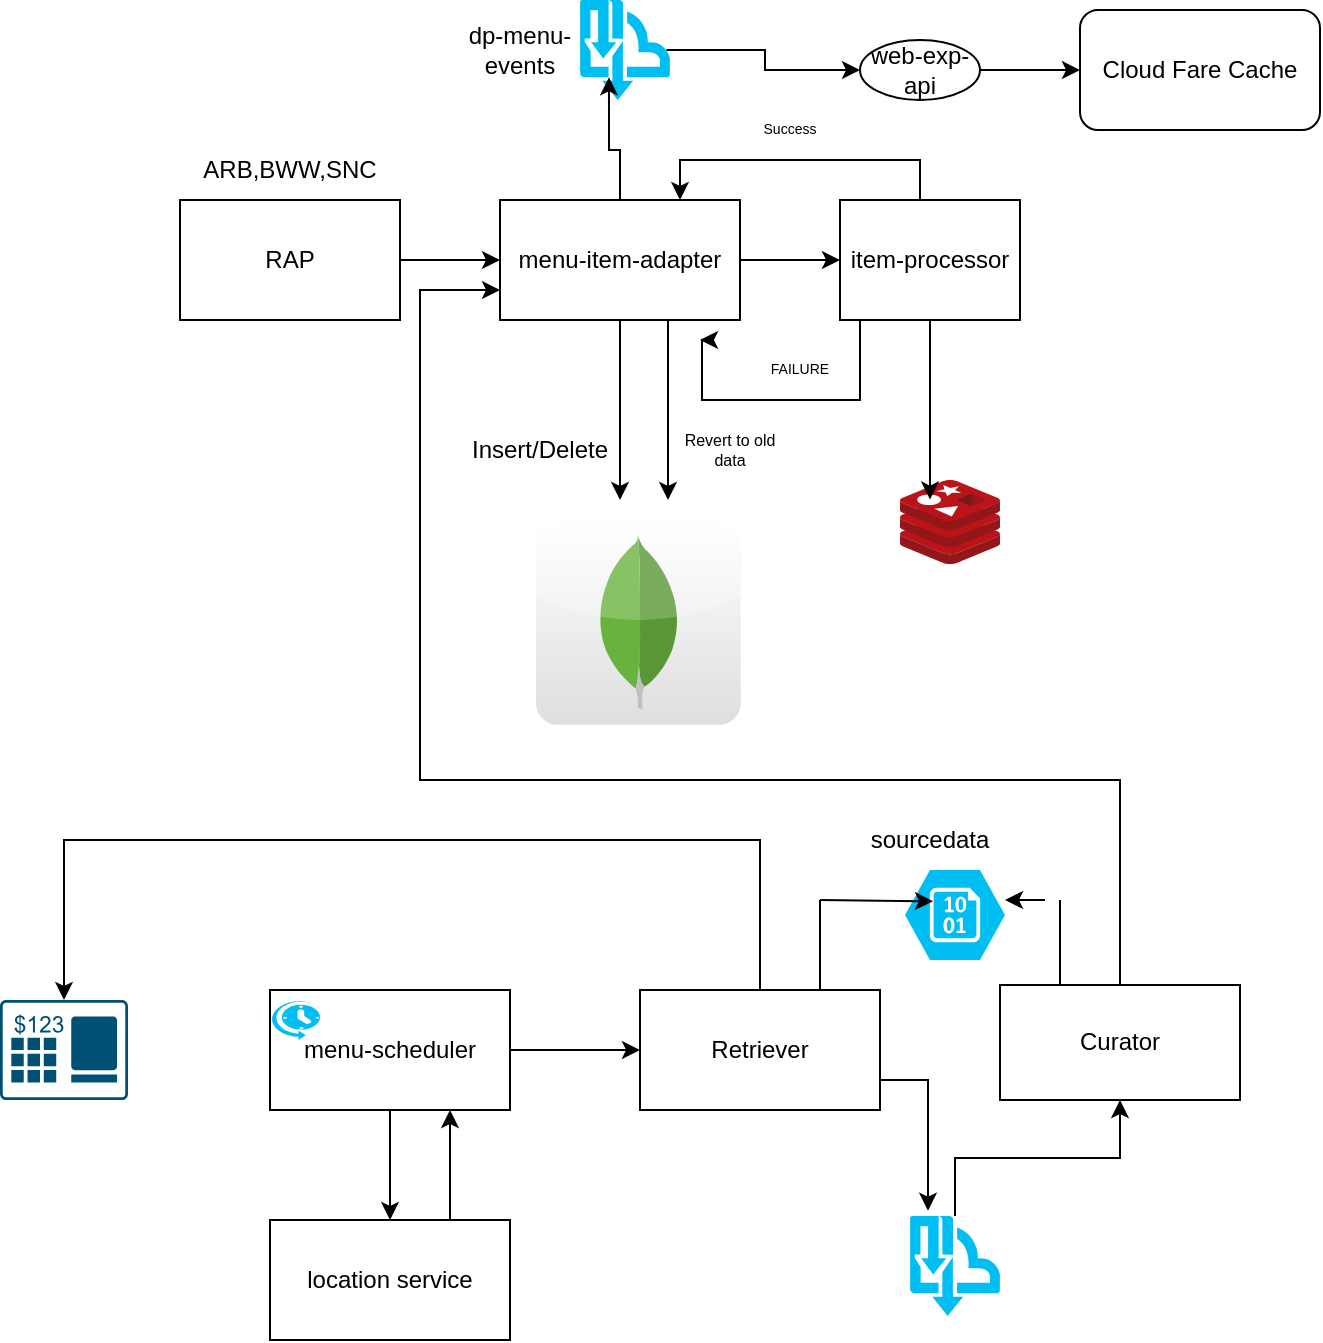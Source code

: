<mxfile version="25.0.3">
  <diagram name="Page-1" id="b0KYnCoXIlb_PHSSbA_m">
    <mxGraphModel dx="794" dy="458" grid="1" gridSize="10" guides="1" tooltips="1" connect="1" arrows="1" fold="1" page="1" pageScale="1" pageWidth="850" pageHeight="1100" math="0" shadow="0">
      <root>
        <mxCell id="0" />
        <mxCell id="1" parent="0" />
        <mxCell id="yfFJLknTkizyPdS-e0Tf-38" style="edgeStyle=orthogonalEdgeStyle;rounded=0;orthogonalLoop=1;jettySize=auto;html=1;entryX=0;entryY=0.5;entryDx=0;entryDy=0;" parent="1" source="yfFJLknTkizyPdS-e0Tf-2" target="yfFJLknTkizyPdS-e0Tf-4" edge="1">
          <mxGeometry relative="1" as="geometry" />
        </mxCell>
        <mxCell id="yfFJLknTkizyPdS-e0Tf-2" value="RAP" style="rounded=0;whiteSpace=wrap;html=1;" parent="1" vertex="1">
          <mxGeometry x="120" y="170" width="110" height="60" as="geometry" />
        </mxCell>
        <mxCell id="yfFJLknTkizyPdS-e0Tf-6" style="edgeStyle=orthogonalEdgeStyle;rounded=0;orthogonalLoop=1;jettySize=auto;html=1;" parent="1" source="yfFJLknTkizyPdS-e0Tf-4" edge="1">
          <mxGeometry relative="1" as="geometry">
            <mxPoint x="340" y="320" as="targetPoint" />
          </mxGeometry>
        </mxCell>
        <mxCell id="yfFJLknTkizyPdS-e0Tf-17" value="" style="edgeStyle=orthogonalEdgeStyle;rounded=0;orthogonalLoop=1;jettySize=auto;html=1;" parent="1" source="yfFJLknTkizyPdS-e0Tf-4" target="yfFJLknTkizyPdS-e0Tf-9" edge="1">
          <mxGeometry relative="1" as="geometry" />
        </mxCell>
        <mxCell id="yfFJLknTkizyPdS-e0Tf-4" value="menu-item-adapter" style="rounded=0;whiteSpace=wrap;html=1;" parent="1" vertex="1">
          <mxGeometry x="280" y="170" width="120" height="60" as="geometry" />
        </mxCell>
        <mxCell id="yfFJLknTkizyPdS-e0Tf-5" value="" style="dashed=0;outlineConnect=0;html=1;align=center;labelPosition=center;verticalLabelPosition=bottom;verticalAlign=top;shape=mxgraph.webicons.mongodb;gradientColor=#DFDEDE" parent="1" vertex="1">
          <mxGeometry x="298" y="330" width="102.4" height="102.4" as="geometry" />
        </mxCell>
        <mxCell id="yfFJLknTkizyPdS-e0Tf-7" value="Insert/Delete" style="text;html=1;align=center;verticalAlign=middle;whiteSpace=wrap;rounded=0;" parent="1" vertex="1">
          <mxGeometry x="270" y="280" width="60" height="30" as="geometry" />
        </mxCell>
        <mxCell id="yfFJLknTkizyPdS-e0Tf-19" style="edgeStyle=orthogonalEdgeStyle;rounded=0;orthogonalLoop=1;jettySize=auto;html=1;" parent="1" source="yfFJLknTkizyPdS-e0Tf-9" edge="1">
          <mxGeometry relative="1" as="geometry">
            <mxPoint x="380" y="240" as="targetPoint" />
            <Array as="points">
              <mxPoint x="460" y="270" />
              <mxPoint x="381" y="270" />
            </Array>
          </mxGeometry>
        </mxCell>
        <mxCell id="yfFJLknTkizyPdS-e0Tf-32" style="edgeStyle=orthogonalEdgeStyle;rounded=0;orthogonalLoop=1;jettySize=auto;html=1;entryX=0.75;entryY=0;entryDx=0;entryDy=0;" parent="1" source="yfFJLknTkizyPdS-e0Tf-9" target="yfFJLknTkizyPdS-e0Tf-4" edge="1">
          <mxGeometry relative="1" as="geometry">
            <Array as="points">
              <mxPoint x="490" y="150" />
              <mxPoint x="370" y="150" />
            </Array>
          </mxGeometry>
        </mxCell>
        <mxCell id="yfFJLknTkizyPdS-e0Tf-9" value="item-processor" style="rounded=0;whiteSpace=wrap;html=1;" parent="1" vertex="1">
          <mxGeometry x="450" y="170" width="90" height="60" as="geometry" />
        </mxCell>
        <mxCell id="yfFJLknTkizyPdS-e0Tf-10" value="" style="image;sketch=0;aspect=fixed;html=1;points=[];align=center;fontSize=12;image=img/lib/mscae/Cache_Redis_Product.svg;" parent="1" vertex="1">
          <mxGeometry x="480" y="310" width="50" height="42" as="geometry" />
        </mxCell>
        <mxCell id="yfFJLknTkizyPdS-e0Tf-20" value="FAILURE" style="text;html=1;align=center;verticalAlign=middle;whiteSpace=wrap;rounded=0;fontSize=7;" parent="1" vertex="1">
          <mxGeometry x="400.4" y="240" width="60" height="30" as="geometry" />
        </mxCell>
        <mxCell id="yfFJLknTkizyPdS-e0Tf-22" style="edgeStyle=orthogonalEdgeStyle;rounded=0;orthogonalLoop=1;jettySize=auto;html=1;entryX=0.3;entryY=0.233;entryDx=0;entryDy=0;entryPerimeter=0;" parent="1" source="yfFJLknTkizyPdS-e0Tf-9" target="yfFJLknTkizyPdS-e0Tf-10" edge="1">
          <mxGeometry relative="1" as="geometry" />
        </mxCell>
        <mxCell id="yfFJLknTkizyPdS-e0Tf-27" style="edgeStyle=orthogonalEdgeStyle;rounded=0;orthogonalLoop=1;jettySize=auto;html=1;exitX=0.96;exitY=0.5;exitDx=0;exitDy=0;exitPerimeter=0;" parent="1" source="yfFJLknTkizyPdS-e0Tf-23" target="yfFJLknTkizyPdS-e0Tf-26" edge="1">
          <mxGeometry relative="1" as="geometry" />
        </mxCell>
        <mxCell id="yfFJLknTkizyPdS-e0Tf-23" value="" style="verticalLabelPosition=bottom;html=1;verticalAlign=top;align=center;strokeColor=none;fillColor=#00BEF2;shape=mxgraph.azure.service_bus_topics_and_subscriptions;pointerEvents=1;" parent="1" vertex="1">
          <mxGeometry x="320" y="70" width="45" height="50" as="geometry" />
        </mxCell>
        <mxCell id="yfFJLknTkizyPdS-e0Tf-28" style="edgeStyle=orthogonalEdgeStyle;rounded=0;orthogonalLoop=1;jettySize=auto;html=1;" parent="1" source="yfFJLknTkizyPdS-e0Tf-26" target="yfFJLknTkizyPdS-e0Tf-29" edge="1">
          <mxGeometry relative="1" as="geometry">
            <mxPoint x="580" y="105" as="targetPoint" />
          </mxGeometry>
        </mxCell>
        <mxCell id="yfFJLknTkizyPdS-e0Tf-26" value="web-exp-api" style="ellipse;whiteSpace=wrap;html=1;" parent="1" vertex="1">
          <mxGeometry x="460" y="90" width="60" height="30" as="geometry" />
        </mxCell>
        <mxCell id="yfFJLknTkizyPdS-e0Tf-29" value="Cloud Fare Cache" style="rounded=1;whiteSpace=wrap;html=1;" parent="1" vertex="1">
          <mxGeometry x="570" y="75" width="120" height="60" as="geometry" />
        </mxCell>
        <mxCell id="yfFJLknTkizyPdS-e0Tf-30" style="edgeStyle=orthogonalEdgeStyle;rounded=0;orthogonalLoop=1;jettySize=auto;html=1;exitX=0.5;exitY=0;exitDx=0;exitDy=0;entryX=0.322;entryY=0.773;entryDx=0;entryDy=0;entryPerimeter=0;" parent="1" source="yfFJLknTkizyPdS-e0Tf-4" target="yfFJLknTkizyPdS-e0Tf-23" edge="1">
          <mxGeometry relative="1" as="geometry" />
        </mxCell>
        <mxCell id="yfFJLknTkizyPdS-e0Tf-33" value="Success" style="text;html=1;align=center;verticalAlign=middle;whiteSpace=wrap;rounded=0;fontSize=7;" parent="1" vertex="1">
          <mxGeometry x="395" y="120" width="60" height="30" as="geometry" />
        </mxCell>
        <mxCell id="yfFJLknTkizyPdS-e0Tf-34" value="" style="endArrow=classic;html=1;rounded=0;exitX=0.7;exitY=1;exitDx=0;exitDy=0;exitPerimeter=0;" parent="1" source="yfFJLknTkizyPdS-e0Tf-4" edge="1">
          <mxGeometry width="50" height="50" relative="1" as="geometry">
            <mxPoint x="560" y="240" as="sourcePoint" />
            <mxPoint x="364" y="320" as="targetPoint" />
          </mxGeometry>
        </mxCell>
        <mxCell id="yfFJLknTkizyPdS-e0Tf-35" value="Revert to old data" style="text;html=1;align=center;verticalAlign=middle;whiteSpace=wrap;rounded=0;fontSize=8;" parent="1" vertex="1">
          <mxGeometry x="365" y="280" width="60" height="30" as="geometry" />
        </mxCell>
        <mxCell id="yfFJLknTkizyPdS-e0Tf-37" value="dp-menu-events" style="text;html=1;align=center;verticalAlign=middle;whiteSpace=wrap;rounded=0;" parent="1" vertex="1">
          <mxGeometry x="260" y="80" width="60" height="30" as="geometry" />
        </mxCell>
        <mxCell id="T91lukvXb_u0VzmzpXXl-1" value="ARB,BWW,SNC" style="text;html=1;align=center;verticalAlign=middle;whiteSpace=wrap;rounded=0;" vertex="1" parent="1">
          <mxGeometry x="145" y="140" width="60" height="30" as="geometry" />
        </mxCell>
        <mxCell id="T91lukvXb_u0VzmzpXXl-6" value="" style="sketch=0;points=[[0.015,0.015,0],[0.985,0.015,0],[0.985,0.985,0],[0.015,0.985,0],[0.25,0,0],[0.5,0,0],[0.75,0,0],[1,0.25,0],[1,0.5,0],[1,0.75,0],[0.75,1,0],[0.5,1,0],[0.25,1,0],[0,0.75,0],[0,0.5,0],[0,0.25,0]];verticalLabelPosition=bottom;html=1;verticalAlign=top;aspect=fixed;align=center;pointerEvents=1;shape=mxgraph.cisco19.pos;fillColor=#005073;strokeColor=none;" vertex="1" parent="1">
          <mxGeometry x="30" y="570" width="64" height="50" as="geometry" />
        </mxCell>
        <mxCell id="T91lukvXb_u0VzmzpXXl-13" style="edgeStyle=orthogonalEdgeStyle;rounded=0;orthogonalLoop=1;jettySize=auto;html=1;entryX=0.5;entryY=0;entryDx=0;entryDy=0;" edge="1" parent="1" source="T91lukvXb_u0VzmzpXXl-7" target="T91lukvXb_u0VzmzpXXl-12">
          <mxGeometry relative="1" as="geometry" />
        </mxCell>
        <mxCell id="T91lukvXb_u0VzmzpXXl-15" style="edgeStyle=orthogonalEdgeStyle;rounded=0;orthogonalLoop=1;jettySize=auto;html=1;exitX=1;exitY=0.5;exitDx=0;exitDy=0;entryX=0;entryY=0.5;entryDx=0;entryDy=0;" edge="1" parent="1" source="T91lukvXb_u0VzmzpXXl-7" target="T91lukvXb_u0VzmzpXXl-10">
          <mxGeometry relative="1" as="geometry" />
        </mxCell>
        <mxCell id="T91lukvXb_u0VzmzpXXl-7" value="menu-scheduler" style="rounded=0;whiteSpace=wrap;html=1;" vertex="1" parent="1">
          <mxGeometry x="165" y="565" width="120" height="60" as="geometry" />
        </mxCell>
        <mxCell id="T91lukvXb_u0VzmzpXXl-8" value="" style="verticalLabelPosition=bottom;html=1;verticalAlign=top;align=center;strokeColor=none;fillColor=#00BEF2;shape=mxgraph.azure.scheduler;pointerEvents=1;" vertex="1" parent="1">
          <mxGeometry x="165" y="570" width="25" height="20" as="geometry" />
        </mxCell>
        <mxCell id="T91lukvXb_u0VzmzpXXl-10" value="Retriever" style="rounded=0;whiteSpace=wrap;html=1;" vertex="1" parent="1">
          <mxGeometry x="350" y="565" width="120" height="60" as="geometry" />
        </mxCell>
        <mxCell id="T91lukvXb_u0VzmzpXXl-28" style="edgeStyle=orthogonalEdgeStyle;rounded=0;orthogonalLoop=1;jettySize=auto;html=1;entryX=0;entryY=0.75;entryDx=0;entryDy=0;" edge="1" parent="1" source="T91lukvXb_u0VzmzpXXl-11" target="yfFJLknTkizyPdS-e0Tf-4">
          <mxGeometry relative="1" as="geometry">
            <Array as="points">
              <mxPoint x="590" y="460" />
              <mxPoint x="240" y="460" />
              <mxPoint x="240" y="215" />
            </Array>
          </mxGeometry>
        </mxCell>
        <mxCell id="T91lukvXb_u0VzmzpXXl-11" value="Curator" style="rounded=0;whiteSpace=wrap;html=1;" vertex="1" parent="1">
          <mxGeometry x="530" y="562.5" width="120" height="57.5" as="geometry" />
        </mxCell>
        <mxCell id="T91lukvXb_u0VzmzpXXl-14" style="edgeStyle=orthogonalEdgeStyle;rounded=0;orthogonalLoop=1;jettySize=auto;html=1;exitX=0.75;exitY=0;exitDx=0;exitDy=0;entryX=0.75;entryY=1;entryDx=0;entryDy=0;" edge="1" parent="1" source="T91lukvXb_u0VzmzpXXl-12" target="T91lukvXb_u0VzmzpXXl-7">
          <mxGeometry relative="1" as="geometry" />
        </mxCell>
        <mxCell id="T91lukvXb_u0VzmzpXXl-12" value="location service" style="rounded=0;whiteSpace=wrap;html=1;" vertex="1" parent="1">
          <mxGeometry x="165" y="680" width="120" height="60" as="geometry" />
        </mxCell>
        <mxCell id="T91lukvXb_u0VzmzpXXl-18" style="edgeStyle=orthogonalEdgeStyle;rounded=0;orthogonalLoop=1;jettySize=auto;html=1;entryX=0.5;entryY=0;entryDx=0;entryDy=0;entryPerimeter=0;" edge="1" parent="1" source="T91lukvXb_u0VzmzpXXl-10" target="T91lukvXb_u0VzmzpXXl-6">
          <mxGeometry relative="1" as="geometry">
            <Array as="points">
              <mxPoint x="410" y="490" />
              <mxPoint x="62" y="490" />
            </Array>
          </mxGeometry>
        </mxCell>
        <mxCell id="T91lukvXb_u0VzmzpXXl-19" value="" style="verticalLabelPosition=bottom;html=1;verticalAlign=top;align=center;strokeColor=none;fillColor=#00BEF2;shape=mxgraph.azure.storage_blob;" vertex="1" parent="1">
          <mxGeometry x="482.5" y="505" width="50" height="45" as="geometry" />
        </mxCell>
        <mxCell id="T91lukvXb_u0VzmzpXXl-22" value="sourcedata" style="text;html=1;align=center;verticalAlign=middle;whiteSpace=wrap;rounded=0;" vertex="1" parent="1">
          <mxGeometry x="465" y="475" width="60" height="30" as="geometry" />
        </mxCell>
        <mxCell id="T91lukvXb_u0VzmzpXXl-27" style="edgeStyle=orthogonalEdgeStyle;rounded=0;orthogonalLoop=1;jettySize=auto;html=1;entryX=0.5;entryY=1;entryDx=0;entryDy=0;" edge="1" parent="1" source="T91lukvXb_u0VzmzpXXl-25" target="T91lukvXb_u0VzmzpXXl-11">
          <mxGeometry relative="1" as="geometry">
            <mxPoint x="590" y="650" as="targetPoint" />
          </mxGeometry>
        </mxCell>
        <mxCell id="T91lukvXb_u0VzmzpXXl-25" value="" style="verticalLabelPosition=bottom;html=1;verticalAlign=top;align=center;strokeColor=none;fillColor=#00BEF2;shape=mxgraph.azure.service_bus_topics_and_subscriptions;pointerEvents=1;" vertex="1" parent="1">
          <mxGeometry x="485" y="678" width="45" height="50" as="geometry" />
        </mxCell>
        <mxCell id="T91lukvXb_u0VzmzpXXl-26" style="edgeStyle=orthogonalEdgeStyle;rounded=0;orthogonalLoop=1;jettySize=auto;html=1;entryX=0.2;entryY=-0.053;entryDx=0;entryDy=0;entryPerimeter=0;" edge="1" parent="1" source="T91lukvXb_u0VzmzpXXl-10" target="T91lukvXb_u0VzmzpXXl-25">
          <mxGeometry relative="1" as="geometry">
            <Array as="points">
              <mxPoint x="494" y="610" />
            </Array>
          </mxGeometry>
        </mxCell>
        <mxCell id="T91lukvXb_u0VzmzpXXl-32" value="" style="endArrow=none;html=1;rounded=0;entryX=0.75;entryY=0;entryDx=0;entryDy=0;" edge="1" parent="1" target="T91lukvXb_u0VzmzpXXl-10">
          <mxGeometry width="50" height="50" relative="1" as="geometry">
            <mxPoint x="440" y="520" as="sourcePoint" />
            <mxPoint x="430" y="610" as="targetPoint" />
          </mxGeometry>
        </mxCell>
        <mxCell id="T91lukvXb_u0VzmzpXXl-33" value="" style="endArrow=classic;html=1;rounded=0;entryX=0.28;entryY=0.348;entryDx=0;entryDy=0;entryPerimeter=0;" edge="1" parent="1" target="T91lukvXb_u0VzmzpXXl-19">
          <mxGeometry width="50" height="50" relative="1" as="geometry">
            <mxPoint x="440" y="520" as="sourcePoint" />
            <mxPoint x="430" y="610" as="targetPoint" />
          </mxGeometry>
        </mxCell>
        <mxCell id="T91lukvXb_u0VzmzpXXl-34" value="" style="endArrow=none;html=1;rounded=0;exitX=0.25;exitY=0;exitDx=0;exitDy=0;" edge="1" parent="1" source="T91lukvXb_u0VzmzpXXl-11">
          <mxGeometry width="50" height="50" relative="1" as="geometry">
            <mxPoint x="380" y="660" as="sourcePoint" />
            <mxPoint x="560" y="520" as="targetPoint" />
            <Array as="points">
              <mxPoint x="560" y="540" />
            </Array>
          </mxGeometry>
        </mxCell>
        <mxCell id="T91lukvXb_u0VzmzpXXl-35" value="" style="endArrow=classic;html=1;rounded=0;" edge="1" parent="1">
          <mxGeometry width="50" height="50" relative="1" as="geometry">
            <mxPoint x="552.5" y="520" as="sourcePoint" />
            <mxPoint x="532.5" y="520" as="targetPoint" />
          </mxGeometry>
        </mxCell>
      </root>
    </mxGraphModel>
  </diagram>
</mxfile>
